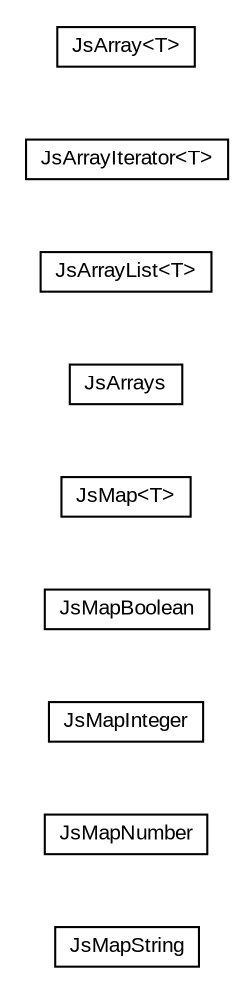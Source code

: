 #!/usr/local/bin/dot
#
# Class diagram 
# Generated by UMLGraph version R5_6-24-gf6e263 (http://www.umlgraph.org/)
#

digraph G {
	edge [fontname="arial",fontsize=10,labelfontname="arial",labelfontsize=10];
	node [fontname="arial",fontsize=10,shape=plaintext];
	nodesep=0.25;
	ranksep=0.5;
	rankdir=LR;
	// org.turbogwt.core.js.collections.JsMapString
	c201 [label=<<table title="org.turbogwt.core.js.collections.JsMapString" border="0" cellborder="1" cellspacing="0" cellpadding="2" port="p" href="./JsMapString.html">
		<tr><td><table border="0" cellspacing="0" cellpadding="1">
<tr><td align="center" balign="center"> JsMapString </td></tr>
		</table></td></tr>
		</table>>, URL="./JsMapString.html", fontname="arial", fontcolor="black", fontsize=10.0];
	// org.turbogwt.core.js.collections.JsMapNumber
	c202 [label=<<table title="org.turbogwt.core.js.collections.JsMapNumber" border="0" cellborder="1" cellspacing="0" cellpadding="2" port="p" href="./JsMapNumber.html">
		<tr><td><table border="0" cellspacing="0" cellpadding="1">
<tr><td align="center" balign="center"> JsMapNumber </td></tr>
		</table></td></tr>
		</table>>, URL="./JsMapNumber.html", fontname="arial", fontcolor="black", fontsize=10.0];
	// org.turbogwt.core.js.collections.JsMapInteger
	c203 [label=<<table title="org.turbogwt.core.js.collections.JsMapInteger" border="0" cellborder="1" cellspacing="0" cellpadding="2" port="p" href="./JsMapInteger.html">
		<tr><td><table border="0" cellspacing="0" cellpadding="1">
<tr><td align="center" balign="center"> JsMapInteger </td></tr>
		</table></td></tr>
		</table>>, URL="./JsMapInteger.html", fontname="arial", fontcolor="black", fontsize=10.0];
	// org.turbogwt.core.js.collections.JsMapBoolean
	c204 [label=<<table title="org.turbogwt.core.js.collections.JsMapBoolean" border="0" cellborder="1" cellspacing="0" cellpadding="2" port="p" href="./JsMapBoolean.html">
		<tr><td><table border="0" cellspacing="0" cellpadding="1">
<tr><td align="center" balign="center"> JsMapBoolean </td></tr>
		</table></td></tr>
		</table>>, URL="./JsMapBoolean.html", fontname="arial", fontcolor="black", fontsize=10.0];
	// org.turbogwt.core.js.collections.JsMap<T>
	c205 [label=<<table title="org.turbogwt.core.js.collections.JsMap" border="0" cellborder="1" cellspacing="0" cellpadding="2" port="p" href="./JsMap.html">
		<tr><td><table border="0" cellspacing="0" cellpadding="1">
<tr><td align="center" balign="center"> JsMap&lt;T&gt; </td></tr>
		</table></td></tr>
		</table>>, URL="./JsMap.html", fontname="arial", fontcolor="black", fontsize=10.0];
	// org.turbogwt.core.js.collections.JsArrays
	c206 [label=<<table title="org.turbogwt.core.js.collections.JsArrays" border="0" cellborder="1" cellspacing="0" cellpadding="2" port="p" href="./JsArrays.html">
		<tr><td><table border="0" cellspacing="0" cellpadding="1">
<tr><td align="center" balign="center"> JsArrays </td></tr>
		</table></td></tr>
		</table>>, URL="./JsArrays.html", fontname="arial", fontcolor="black", fontsize=10.0];
	// org.turbogwt.core.js.collections.JsArrayList<T>
	c207 [label=<<table title="org.turbogwt.core.js.collections.JsArrayList" border="0" cellborder="1" cellspacing="0" cellpadding="2" port="p" href="./JsArrayList.html">
		<tr><td><table border="0" cellspacing="0" cellpadding="1">
<tr><td align="center" balign="center"> JsArrayList&lt;T&gt; </td></tr>
		</table></td></tr>
		</table>>, URL="./JsArrayList.html", fontname="arial", fontcolor="black", fontsize=10.0];
	// org.turbogwt.core.js.collections.JsArrayIterator<T>
	c208 [label=<<table title="org.turbogwt.core.js.collections.JsArrayIterator" border="0" cellborder="1" cellspacing="0" cellpadding="2" port="p" href="./JsArrayIterator.html">
		<tr><td><table border="0" cellspacing="0" cellpadding="1">
<tr><td align="center" balign="center"> JsArrayIterator&lt;T&gt; </td></tr>
		</table></td></tr>
		</table>>, URL="./JsArrayIterator.html", fontname="arial", fontcolor="black", fontsize=10.0];
	// org.turbogwt.core.js.collections.JsArray<T>
	c209 [label=<<table title="org.turbogwt.core.js.collections.JsArray" border="0" cellborder="1" cellspacing="0" cellpadding="2" port="p" href="./JsArray.html">
		<tr><td><table border="0" cellspacing="0" cellpadding="1">
<tr><td align="center" balign="center"> JsArray&lt;T&gt; </td></tr>
		</table></td></tr>
		</table>>, URL="./JsArray.html", fontname="arial", fontcolor="black", fontsize=10.0];
}

